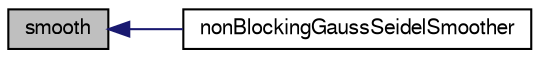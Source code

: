 digraph "smooth"
{
  bgcolor="transparent";
  edge [fontname="FreeSans",fontsize="10",labelfontname="FreeSans",labelfontsize="10"];
  node [fontname="FreeSans",fontsize="10",shape=record];
  rankdir="LR";
  Node685 [label="smooth",height=0.2,width=0.4,color="black", fillcolor="grey75", style="filled", fontcolor="black"];
  Node685 -> Node686 [dir="back",color="midnightblue",fontsize="10",style="solid",fontname="FreeSans"];
  Node686 [label="nonBlockingGaussSeidelSmoother",height=0.2,width=0.4,color="black",URL="$a26946.html#a599bcc58d4e4b13f9b6014fb42a0d3f2",tooltip="Construct from components. "];
}
